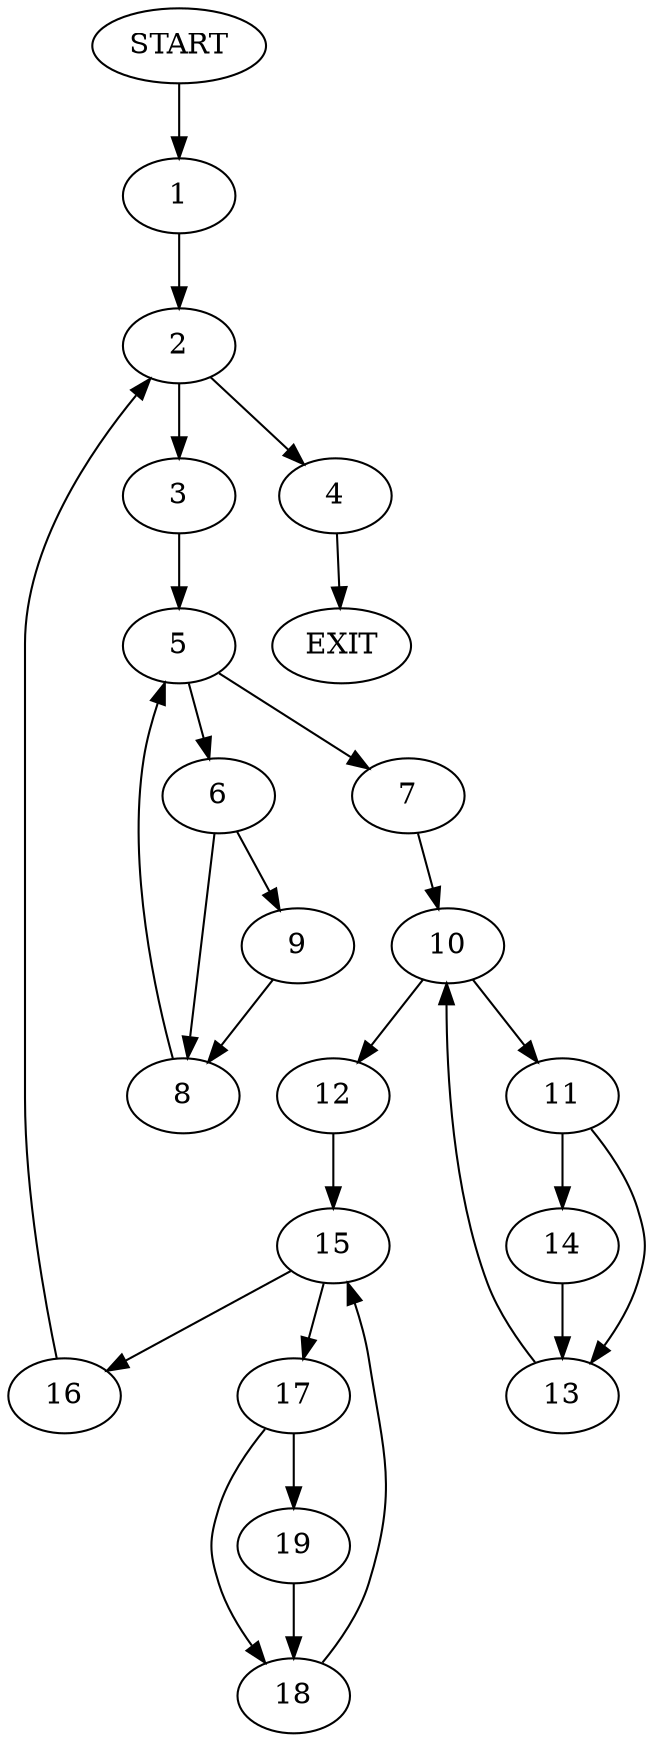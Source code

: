 digraph {
0 [label="START"]
20 [label="EXIT"]
0 -> 1
1 -> 2
2 -> 3
2 -> 4
3 -> 5
4 -> 20
5 -> 6
5 -> 7
6 -> 8
6 -> 9
7 -> 10
9 -> 8
8 -> 5
10 -> 11
10 -> 12
11 -> 13
11 -> 14
12 -> 15
13 -> 10
14 -> 13
15 -> 16
15 -> 17
17 -> 18
17 -> 19
16 -> 2
19 -> 18
18 -> 15
}
